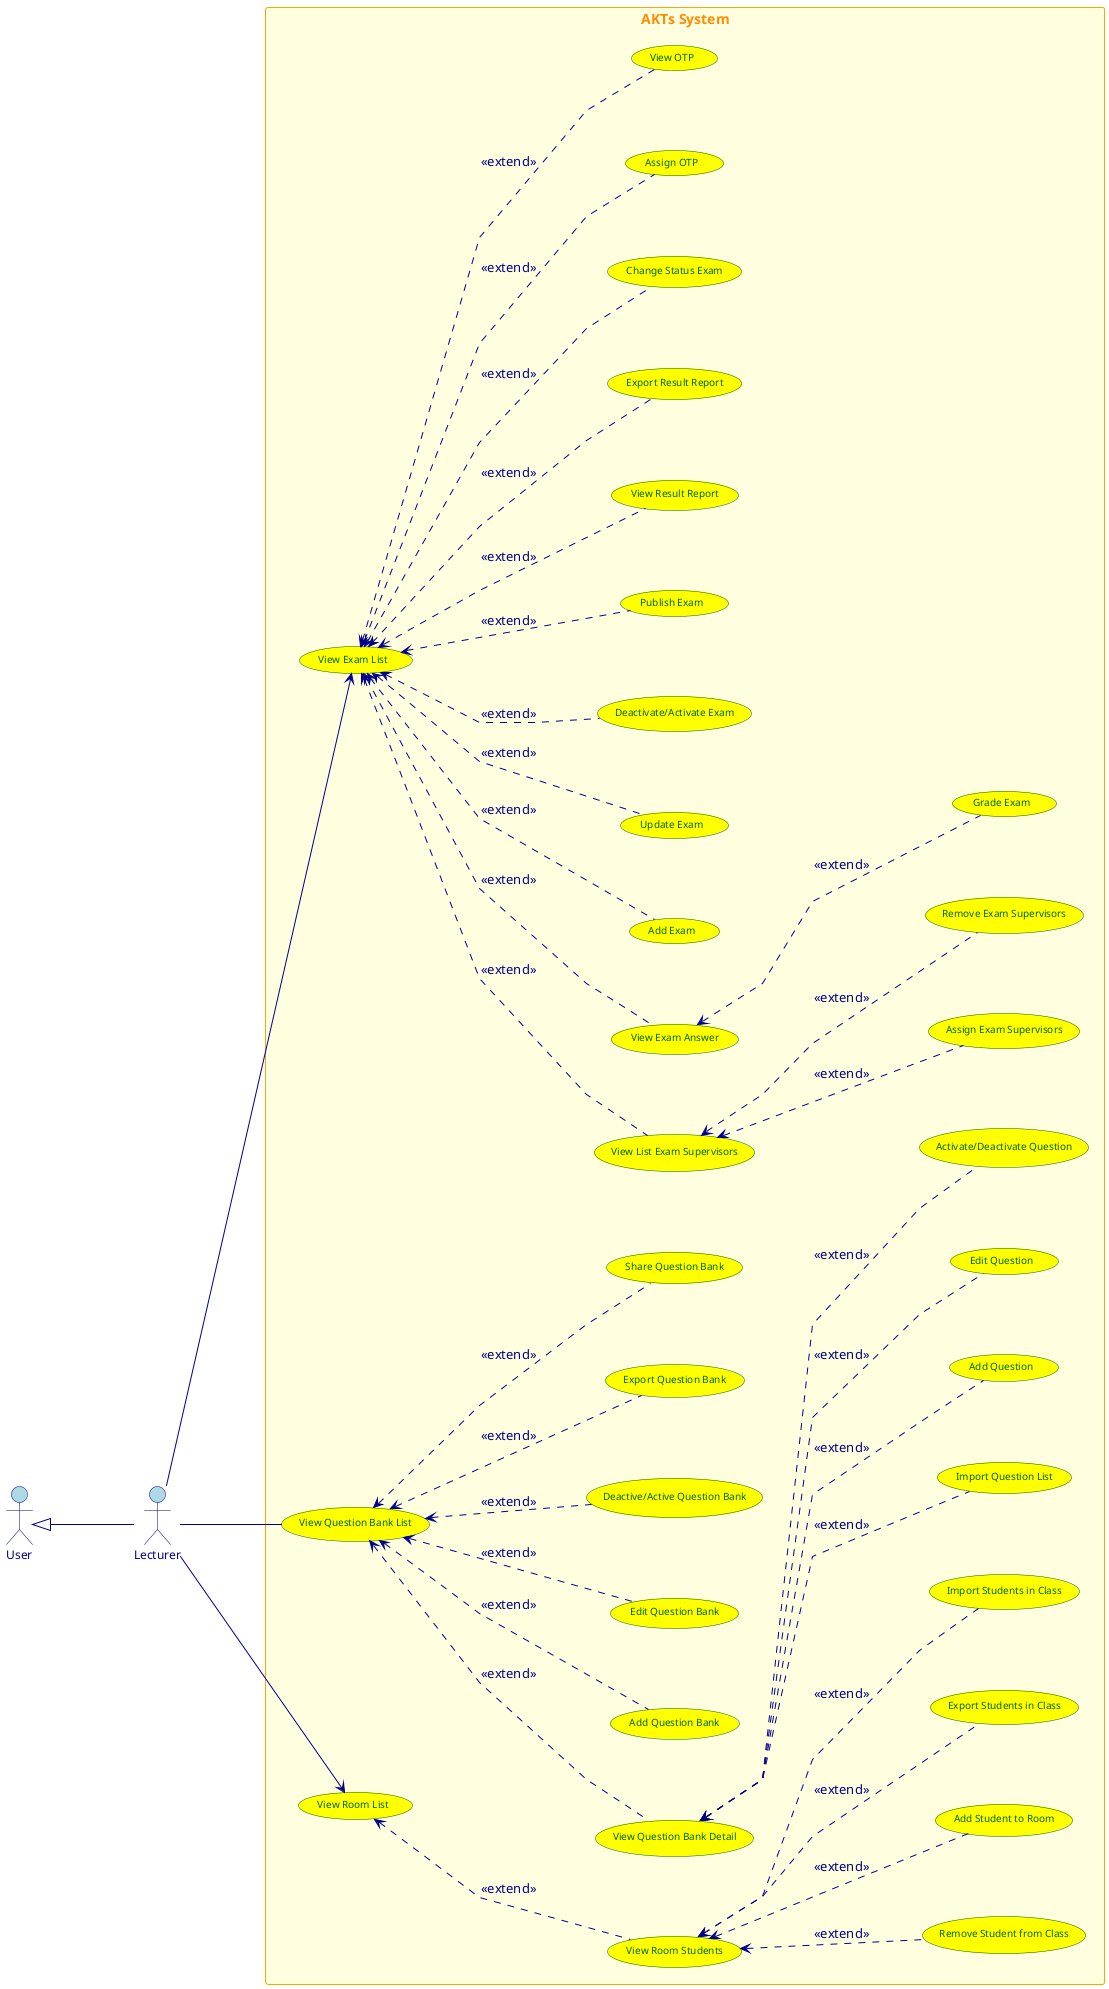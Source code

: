 @startuml
left to right direction
skinparam linetype polyline
skinparam nodesep 80
skinparam ranksep 100

skinparam actor {
  BackgroundColor lightblue
  BorderColor darkblue
  FontColor darkblue
  FontSize 12
}


skinparam usecase {
  BackgroundColor yellow
  BorderColor darkgreen
  FontColor darkgreen
  FontSize 10
}


skinparam rectangle {
  BackgroundColor lightyellow
  BorderColor orange
  FontColor darkorange
  FontSize 14
  FontStyle bold
}


skinparam arrow {
  Color darkblue
  FontColor darkblue
}
together {
  actor User as "User"
  actor Lecturer as "Lecturer"
}

rectangle "AKTs System" {
    usecase "View Question Bank List" as UC1
    usecase "View Question Bank Detail" as UC2
    usecase "Add Question Bank" as UC3
    usecase "Edit Question Bank" as UC4
    usecase "Deactive/Active Question Bank" as UC5 
    usecase "Export Question Bank" as UC26
    usecase "Import Question List" as UC27
    usecase "Add Question" as UC8
    usecase "Edit Question" as UC9
    usecase "Activate/Deactivate Question" as UC10
    usecase "Share Question Bank" as UC11
    usecase "View Exam List" as UC12
    usecase "Add Exam" as UC13
    usecase "Update Exam" as UC14
    usecase "Deactivate/Activate Exam" as UC15
    usecase "Publish Exam" as UC16
    usecase "View Exam Answer" as UC17
    usecase "View Result Report" as UC18
    usecase "Export Result Report" as UC19
    usecase "View Room List" as UC21
    usecase "View Room Students" as UC22
    usecase "Remove Student from Class" as UC23
    usecase "Add Student to Room" as UC24
    usecase "Grade Exam" as UC25
    usecase "Export Students in Class" as UC29
    usecase "Import Students in Class" as UC30
    usecase "Change Status Exam" as UC31
    usecase "Assign OTP" as UC32
    usecase "View OTP" as UC33
    usecase "View List Exam Supervisors" as UC34
    usecase "Assign Exam Supervisors" as UC35
    usecase "Remove Exam Supervisors" as UC36

    
    Lecturer -- UC1
    Lecturer --> UC12
    Lecturer --> UC21

User <|-d- Lecturer 
    UC2 .u.> UC1 : <<extend>>
    UC3 .u.> UC1 : <<extend>>
    UC4 .u.> UC1 : <<extend>>
    UC5 .u.> UC1 : <<extend>>
    UC11 .u.> UC1 : <<extend>>
    UC8 .u.> UC2 : <<extend>>
    UC9 .u.> UC2 : <<extend>>
    UC10 .u.> UC2 : <<extend>>
    UC13 .u.> UC12 : <<extend>>
    UC14 .u.> UC12 : <<extend>>
    UC15 .u.> UC12 : <<extend>>
    UC16 .u.> UC12 : <<extend>>
    UC17 .u.> UC12 : <<extend>>
    UC18 .u.> UC12 : <<extend>>
    UC19 .u.> UC12 : <<extend>>
    UC22 .u.> UC21 : <<extend>>
    UC23 .u.> UC22 : <<extend>>
    UC24 .u.> UC22 : <<extend>>
    UC25 .u.> UC17 : <<extend>>
    UC26 .u.> UC1 : <<extend>>
    UC27 .u.> UC2 : <<extend>>
    UC29 .u.> UC22 : <<extend>>
    UC30 .u.> UC22 : <<extend>>
    UC31 .u.> UC12 : <<extend>>
    UC32 .u.> UC12 : <<extend>>
    UC33 .u.> UC12 : <<extend>>
    UC34 .u.> UC12 : <<extend>>
    UC35 .u.> UC34 : <<extend>>
    UC36 .u.> UC34 : <<extend>>
}

@enduml